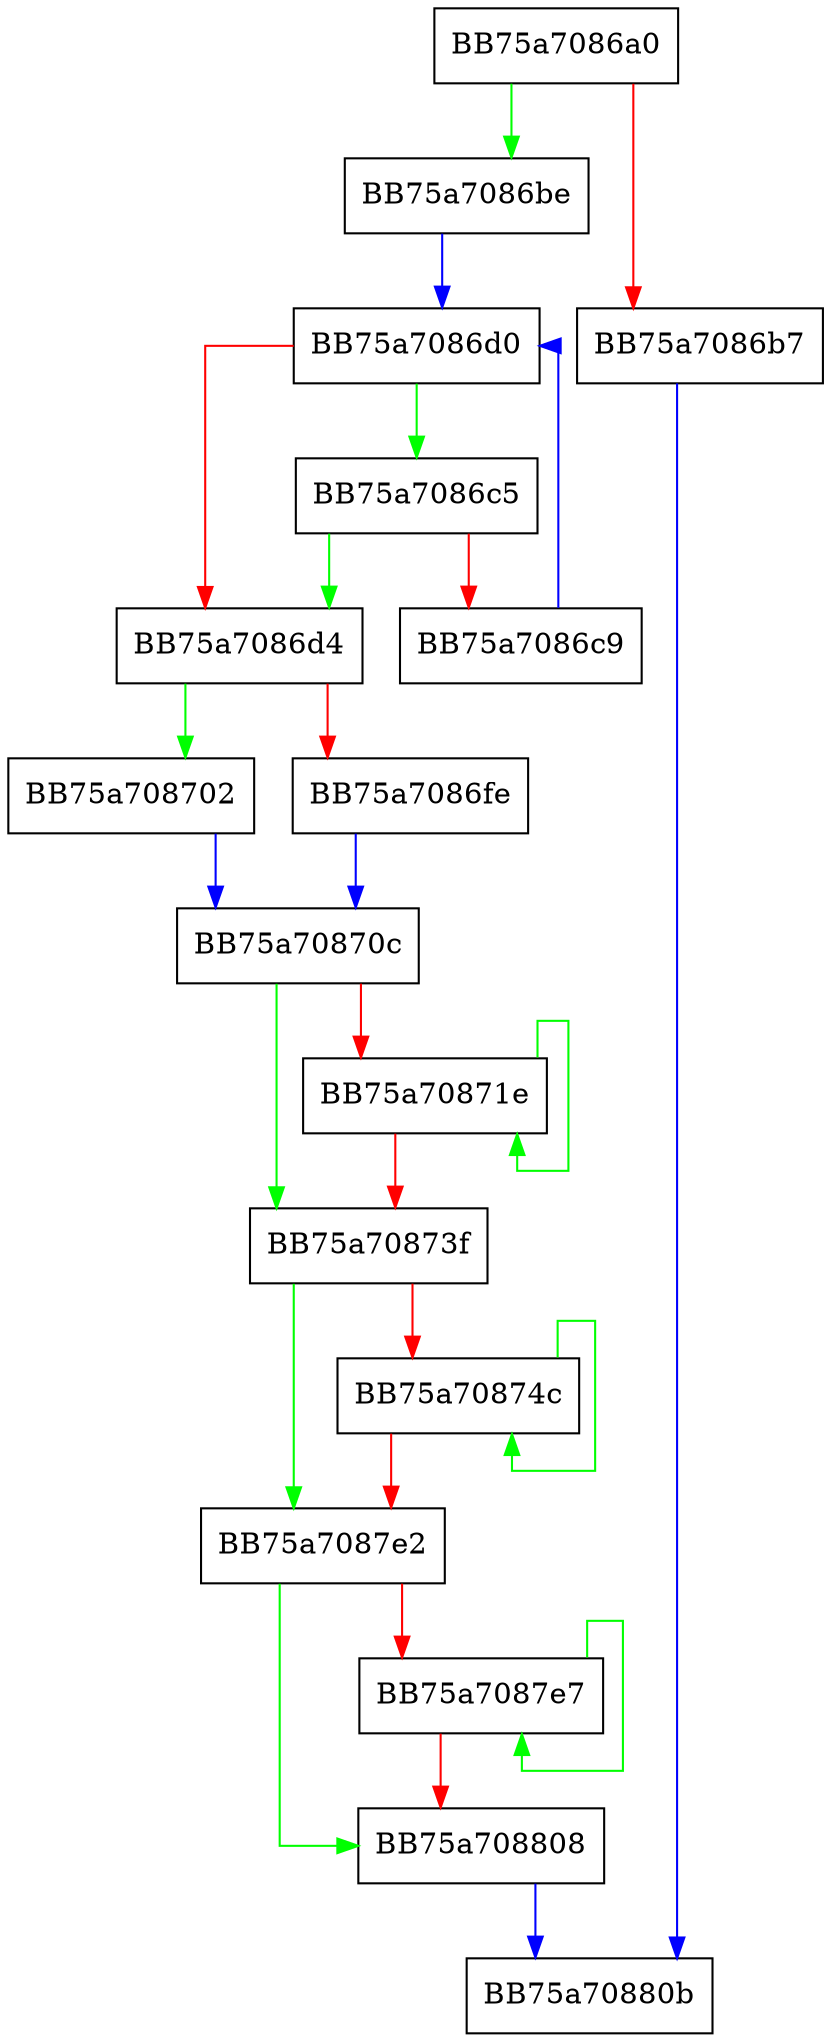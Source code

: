 digraph GetSigId {
  node [shape="box"];
  graph [splines=ortho];
  BB75a7086a0 -> BB75a7086be [color="green"];
  BB75a7086a0 -> BB75a7086b7 [color="red"];
  BB75a7086b7 -> BB75a70880b [color="blue"];
  BB75a7086be -> BB75a7086d0 [color="blue"];
  BB75a7086c5 -> BB75a7086d4 [color="green"];
  BB75a7086c5 -> BB75a7086c9 [color="red"];
  BB75a7086c9 -> BB75a7086d0 [color="blue"];
  BB75a7086d0 -> BB75a7086c5 [color="green"];
  BB75a7086d0 -> BB75a7086d4 [color="red"];
  BB75a7086d4 -> BB75a708702 [color="green"];
  BB75a7086d4 -> BB75a7086fe [color="red"];
  BB75a7086fe -> BB75a70870c [color="blue"];
  BB75a708702 -> BB75a70870c [color="blue"];
  BB75a70870c -> BB75a70873f [color="green"];
  BB75a70870c -> BB75a70871e [color="red"];
  BB75a70871e -> BB75a70871e [color="green"];
  BB75a70871e -> BB75a70873f [color="red"];
  BB75a70873f -> BB75a7087e2 [color="green"];
  BB75a70873f -> BB75a70874c [color="red"];
  BB75a70874c -> BB75a70874c [color="green"];
  BB75a70874c -> BB75a7087e2 [color="red"];
  BB75a7087e2 -> BB75a708808 [color="green"];
  BB75a7087e2 -> BB75a7087e7 [color="red"];
  BB75a7087e7 -> BB75a7087e7 [color="green"];
  BB75a7087e7 -> BB75a708808 [color="red"];
  BB75a708808 -> BB75a70880b [color="blue"];
}